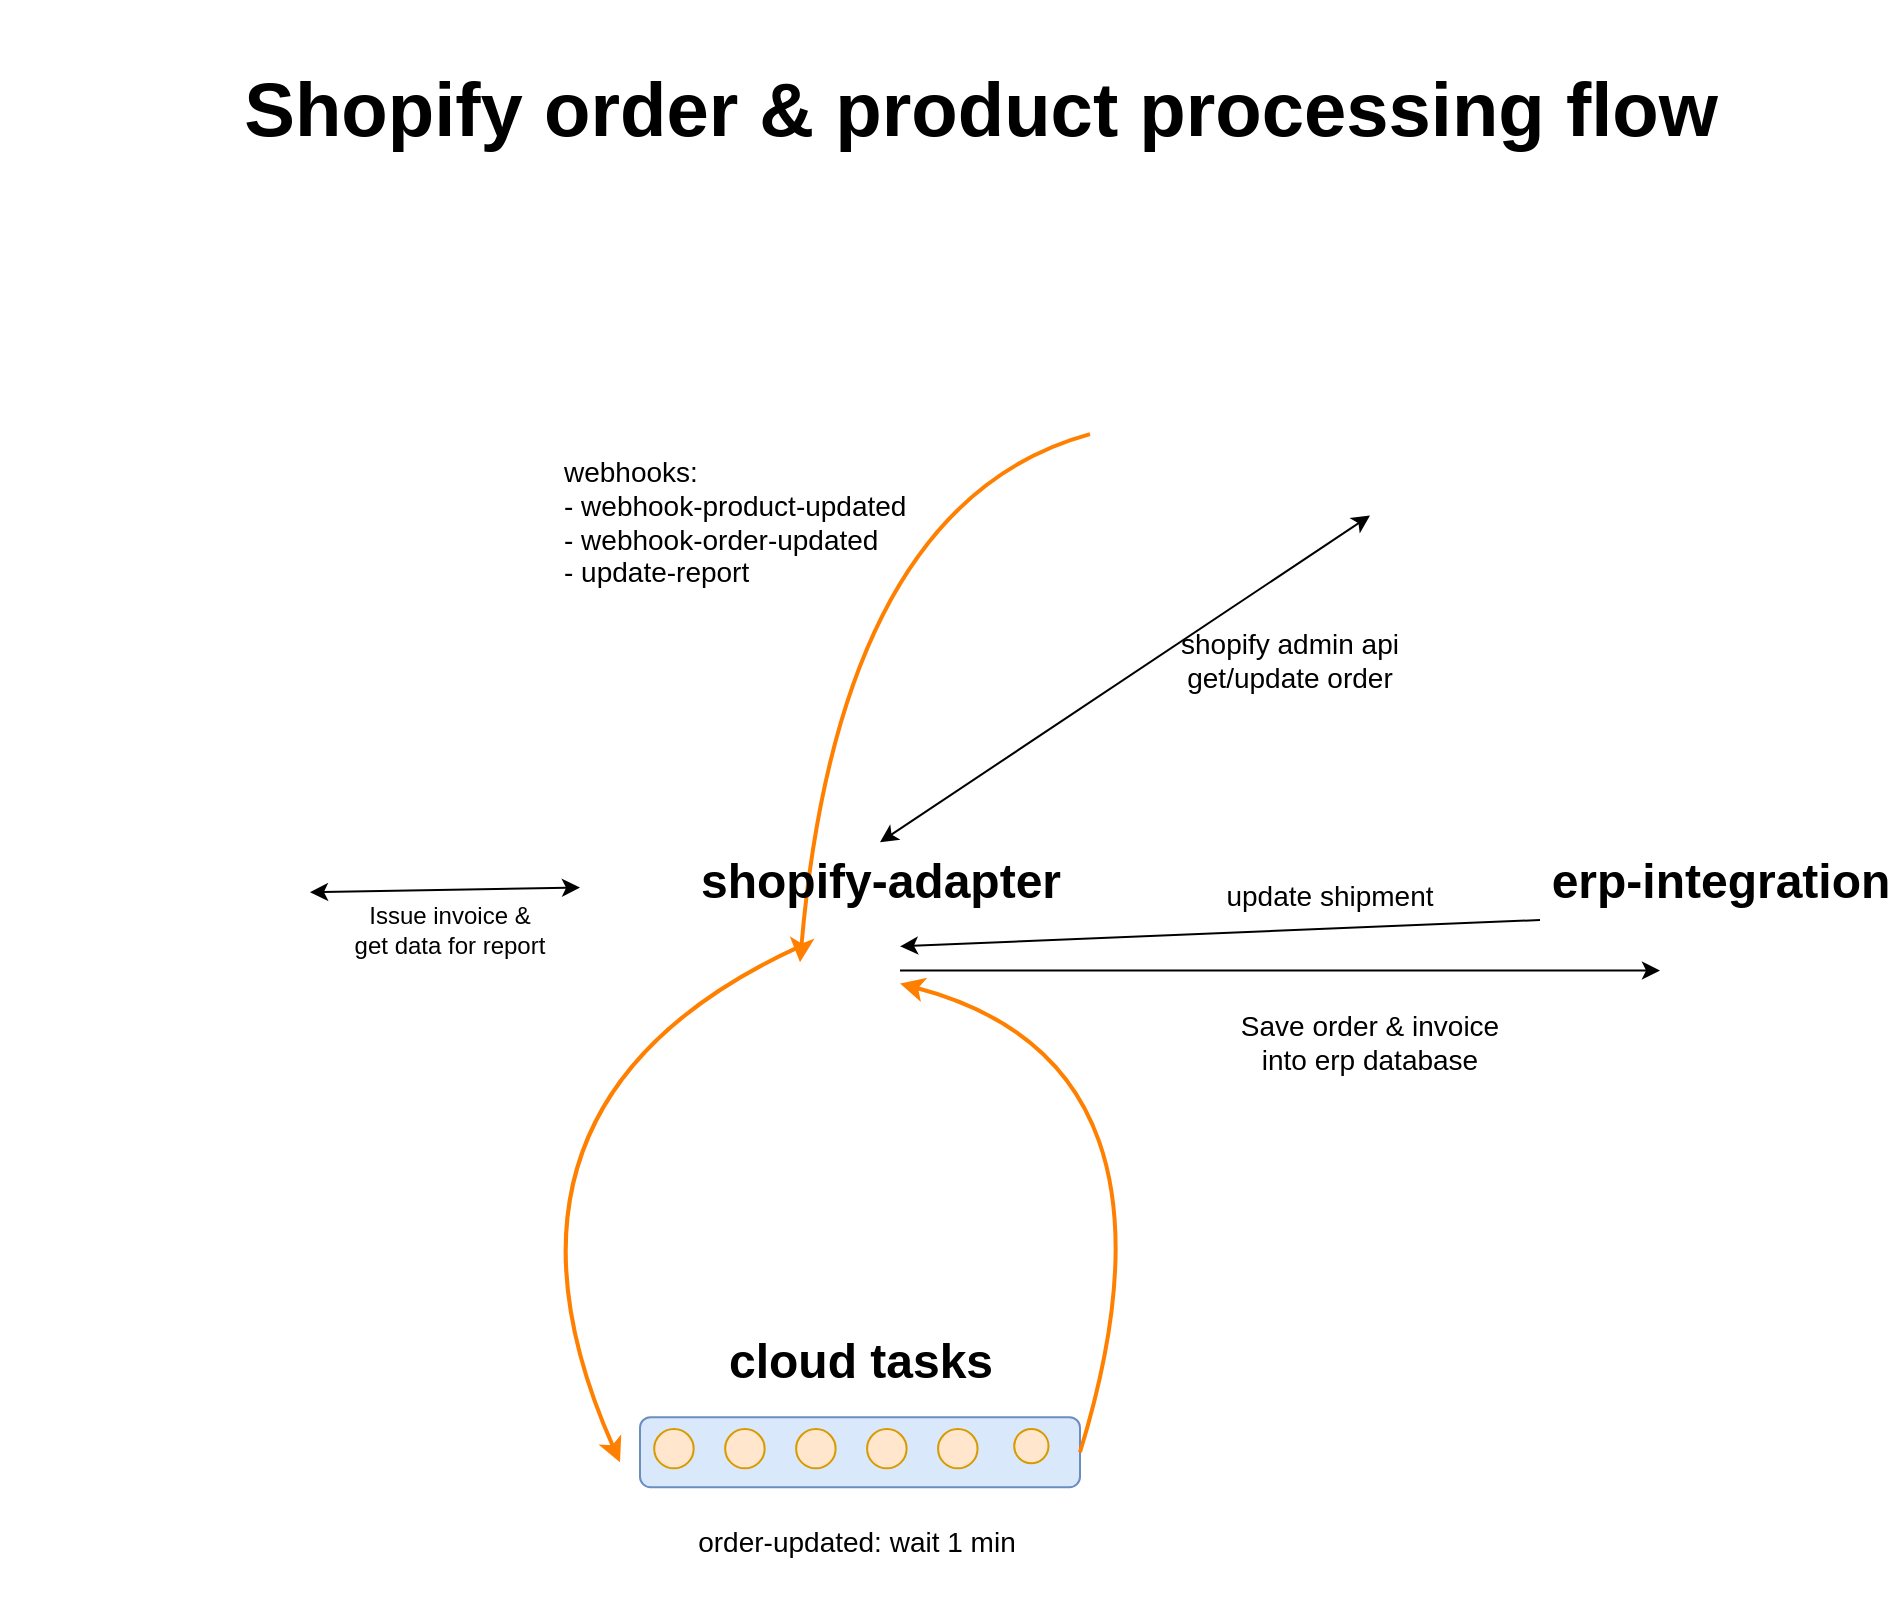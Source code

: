 <mxfile version="18.0.7" type="github">
  <diagram id="PMU9mJKEN09UNIhL2ygX" name="Page-1">
    <mxGraphModel dx="1357" dy="875" grid="1" gridSize="10" guides="1" tooltips="1" connect="1" arrows="1" fold="1" page="1" pageScale="1" pageWidth="1100" pageHeight="850" math="0" shadow="0">
      <root>
        <mxCell id="0" />
        <mxCell id="1" parent="0" />
        <mxCell id="q9qRasn8BuUO5pFOzquI-30" style="edgeStyle=none;orthogonalLoop=1;jettySize=auto;html=1;curved=1;strokeColor=#FF8000;strokeWidth=2;" edge="1" parent="1" source="q9qRasn8BuUO5pFOzquI-4">
          <mxGeometry relative="1" as="geometry">
            <mxPoint x="560" y="239.995" as="sourcePoint" />
            <mxPoint x="450" y="521.11" as="targetPoint" />
            <Array as="points">
              <mxPoint x="470" y="291.11" />
            </Array>
          </mxGeometry>
        </mxCell>
        <mxCell id="q9qRasn8BuUO5pFOzquI-4" value="" style="shape=image;verticalLabelPosition=bottom;labelBackgroundColor=default;verticalAlign=top;aspect=fixed;imageAspect=0;image=https://logos-world.net/wp-content/uploads/2020/11/Shopify-Logo.png;" vertex="1" parent="1">
          <mxGeometry x="595" y="140" width="280" height="157.77" as="geometry" />
        </mxCell>
        <mxCell id="q9qRasn8BuUO5pFOzquI-10" value="" style="group" vertex="1" connectable="0" parent="1">
          <mxGeometry x="430" y="461.11" width="210" height="88.27" as="geometry" />
        </mxCell>
        <mxCell id="q9qRasn8BuUO5pFOzquI-6" value="" style="shape=image;verticalLabelPosition=bottom;labelBackgroundColor=default;verticalAlign=top;aspect=fixed;imageAspect=0;image=https://docs.nestjs.com/assets/logo-small.svg;" vertex="1" parent="q9qRasn8BuUO5pFOzquI-10">
          <mxGeometry x="20" y="40.0" width="50" height="48.27" as="geometry" />
        </mxCell>
        <mxCell id="q9qRasn8BuUO5pFOzquI-7" value="shopify-adapter" style="text;strokeColor=none;fillColor=none;html=1;fontSize=24;fontStyle=1;verticalAlign=middle;align=center;" vertex="1" parent="q9qRasn8BuUO5pFOzquI-10">
          <mxGeometry x="-90" width="300" height="40" as="geometry" />
        </mxCell>
        <mxCell id="q9qRasn8BuUO5pFOzquI-11" value="" style="group" vertex="1" connectable="0" parent="1">
          <mxGeometry x="860" y="461.11" width="100" height="88.27" as="geometry" />
        </mxCell>
        <mxCell id="q9qRasn8BuUO5pFOzquI-8" value="" style="shape=image;verticalLabelPosition=bottom;labelBackgroundColor=default;verticalAlign=top;aspect=fixed;imageAspect=0;image=https://docs.nestjs.com/assets/logo-small.svg;" vertex="1" parent="q9qRasn8BuUO5pFOzquI-11">
          <mxGeometry x="20" y="40.0" width="50" height="48.27" as="geometry" />
        </mxCell>
        <mxCell id="q9qRasn8BuUO5pFOzquI-9" value="erp-integration" style="text;strokeColor=none;fillColor=none;html=1;fontSize=24;fontStyle=1;verticalAlign=middle;align=center;" vertex="1" parent="q9qRasn8BuUO5pFOzquI-11">
          <mxGeometry width="100" height="40" as="geometry" />
        </mxCell>
        <mxCell id="q9qRasn8BuUO5pFOzquI-27" value="" style="group" vertex="1" connectable="0" parent="1">
          <mxGeometry x="370" y="701.11" width="280" height="90" as="geometry" />
        </mxCell>
        <mxCell id="q9qRasn8BuUO5pFOzquI-23" value="" style="group" vertex="1" connectable="0" parent="q9qRasn8BuUO5pFOzquI-27">
          <mxGeometry y="47.5" width="220" height="35" as="geometry" />
        </mxCell>
        <mxCell id="q9qRasn8BuUO5pFOzquI-15" value="" style="rounded=1;whiteSpace=wrap;html=1;fillColor=#dae8fc;strokeColor=#6c8ebf;" vertex="1" parent="q9qRasn8BuUO5pFOzquI-23">
          <mxGeometry width="220" height="35" as="geometry" />
        </mxCell>
        <mxCell id="q9qRasn8BuUO5pFOzquI-22" value="" style="group" vertex="1" connectable="0" parent="q9qRasn8BuUO5pFOzquI-23">
          <mxGeometry x="7.097" y="5.833" width="205.806" height="23.333" as="geometry" />
        </mxCell>
        <mxCell id="q9qRasn8BuUO5pFOzquI-16" value="" style="ellipse;whiteSpace=wrap;html=1;aspect=fixed;fillColor=#ffe6cc;strokeColor=#d79b00;" vertex="1" parent="q9qRasn8BuUO5pFOzquI-22">
          <mxGeometry width="19.744" height="19.744" as="geometry" />
        </mxCell>
        <mxCell id="q9qRasn8BuUO5pFOzquI-17" value="" style="ellipse;whiteSpace=wrap;html=1;aspect=fixed;fillColor=#ffe6cc;strokeColor=#d79b00;" vertex="1" parent="q9qRasn8BuUO5pFOzquI-22">
          <mxGeometry x="35.484" width="19.744" height="19.744" as="geometry" />
        </mxCell>
        <mxCell id="q9qRasn8BuUO5pFOzquI-18" value="" style="ellipse;whiteSpace=wrap;html=1;aspect=fixed;fillColor=#ffe6cc;strokeColor=#d79b00;" vertex="1" parent="q9qRasn8BuUO5pFOzquI-22">
          <mxGeometry x="70.968" width="19.744" height="19.744" as="geometry" />
        </mxCell>
        <mxCell id="q9qRasn8BuUO5pFOzquI-19" value="" style="ellipse;whiteSpace=wrap;html=1;aspect=fixed;fillColor=#ffe6cc;strokeColor=#d79b00;" vertex="1" parent="q9qRasn8BuUO5pFOzquI-22">
          <mxGeometry x="106.452" width="19.744" height="19.744" as="geometry" />
        </mxCell>
        <mxCell id="q9qRasn8BuUO5pFOzquI-20" value="" style="ellipse;whiteSpace=wrap;html=1;aspect=fixed;fillColor=#ffe6cc;strokeColor=#d79b00;" vertex="1" parent="q9qRasn8BuUO5pFOzquI-22">
          <mxGeometry x="141.935" width="19.744" height="19.744" as="geometry" />
        </mxCell>
        <mxCell id="q9qRasn8BuUO5pFOzquI-21" value="" style="ellipse;whiteSpace=wrap;html=1;aspect=fixed;fillColor=#ffe6cc;strokeColor=#d79b00;" vertex="1" parent="q9qRasn8BuUO5pFOzquI-23">
          <mxGeometry x="187.097" y="5.833" width="17.16" height="17.16" as="geometry" />
        </mxCell>
        <mxCell id="q9qRasn8BuUO5pFOzquI-26" value="&lt;div&gt;cloud tasks&lt;/div&gt;" style="text;strokeColor=none;fillColor=none;html=1;fontSize=24;fontStyle=1;verticalAlign=middle;align=center;" vertex="1" parent="q9qRasn8BuUO5pFOzquI-27">
          <mxGeometry x="60" width="100" height="40" as="geometry" />
        </mxCell>
        <mxCell id="q9qRasn8BuUO5pFOzquI-12" value="" style="shape=image;verticalLabelPosition=bottom;labelBackgroundColor=default;verticalAlign=top;aspect=fixed;imageAspect=0;image=https://joncloudgeek.com/blog/managing-background-jobs-with-cloud-tasks/cloud-tasks-logo.png;" vertex="1" parent="q9qRasn8BuUO5pFOzquI-27">
          <mxGeometry x="230" y="40" width="50" height="50" as="geometry" />
        </mxCell>
        <mxCell id="q9qRasn8BuUO5pFOzquI-31" value="&lt;div style=&quot;font-size: 14px;&quot; align=&quot;left&quot;&gt;&lt;font style=&quot;font-size: 14px;&quot;&gt;webhooks:&lt;/font&gt;&lt;/div&gt;&lt;div style=&quot;font-size: 14px;&quot; align=&quot;left&quot;&gt;&lt;font style=&quot;font-size: 14px;&quot;&gt;- webhook-product-updated&lt;/font&gt;&lt;/div&gt;&lt;div style=&quot;font-size: 14px;&quot; align=&quot;left&quot;&gt;&lt;font style=&quot;font-size: 14px;&quot;&gt;- webhook-order-updated&lt;/font&gt;&lt;/div&gt;&lt;div style=&quot;font-size: 14px;&quot; align=&quot;left&quot;&gt;&lt;font style=&quot;font-size: 14px;&quot;&gt;- update-report&lt;br&gt;&lt;/font&gt;&lt;/div&gt;" style="text;html=1;strokeColor=none;fillColor=none;align=left;verticalAlign=middle;whiteSpace=wrap;rounded=0;" vertex="1" parent="1">
          <mxGeometry x="330" y="261.11" width="220" height="80" as="geometry" />
        </mxCell>
        <mxCell id="q9qRasn8BuUO5pFOzquI-34" style="edgeStyle=none;curved=1;orthogonalLoop=1;jettySize=auto;html=1;fontSize=14;exitX=0;exitY=0.25;exitDx=0;exitDy=0;strokeColor=#FF8000;strokeWidth=2;" edge="1" parent="1" source="q9qRasn8BuUO5pFOzquI-6">
          <mxGeometry relative="1" as="geometry">
            <mxPoint x="360" y="771.11" as="targetPoint" />
            <Array as="points">
              <mxPoint x="280" y="591.11" />
            </Array>
          </mxGeometry>
        </mxCell>
        <mxCell id="q9qRasn8BuUO5pFOzquI-39" value="" style="edgeStyle=none;curved=1;orthogonalLoop=1;jettySize=auto;html=1;fontSize=14;exitX=1;exitY=0.5;exitDx=0;exitDy=0;strokeColor=#FF8000;strokeWidth=2;" edge="1" parent="1" source="q9qRasn8BuUO5pFOzquI-15" target="q9qRasn8BuUO5pFOzquI-6">
          <mxGeometry relative="1" as="geometry">
            <mxPoint x="670" y="761.11" as="targetPoint" />
            <Array as="points">
              <mxPoint x="650" y="571.11" />
            </Array>
          </mxGeometry>
        </mxCell>
        <mxCell id="q9qRasn8BuUO5pFOzquI-40" style="edgeStyle=none;curved=1;orthogonalLoop=1;jettySize=auto;html=1;fontSize=14;" edge="1" parent="1" source="q9qRasn8BuUO5pFOzquI-6" target="q9qRasn8BuUO5pFOzquI-8">
          <mxGeometry relative="1" as="geometry" />
        </mxCell>
        <mxCell id="q9qRasn8BuUO5pFOzquI-41" style="edgeStyle=none;curved=1;orthogonalLoop=1;jettySize=auto;html=1;fontSize=14;startArrow=classic;startFill=1;endArrow=classic;endFill=1;entryX=0.5;entryY=1;entryDx=0;entryDy=0;exitX=0.5;exitY=0;exitDx=0;exitDy=0;" edge="1" parent="1" source="q9qRasn8BuUO5pFOzquI-7" target="q9qRasn8BuUO5pFOzquI-4">
          <mxGeometry relative="1" as="geometry">
            <mxPoint x="716.8" y="320.3" as="targetPoint" />
          </mxGeometry>
        </mxCell>
        <mxCell id="q9qRasn8BuUO5pFOzquI-42" value="&lt;div&gt;shopify admin api&lt;/div&gt;&lt;div&gt;get/update order&lt;br&gt;&lt;/div&gt;" style="text;html=1;strokeColor=none;fillColor=none;align=center;verticalAlign=middle;whiteSpace=wrap;rounded=0;fontSize=14;" vertex="1" parent="1">
          <mxGeometry x="590" y="360" width="210" height="20" as="geometry" />
        </mxCell>
        <mxCell id="q9qRasn8BuUO5pFOzquI-44" value="&lt;div&gt;order-updated: wait 1 min&lt;/div&gt;" style="text;html=1;strokeColor=none;fillColor=none;align=center;verticalAlign=middle;whiteSpace=wrap;rounded=0;fontSize=14;" vertex="1" parent="1">
          <mxGeometry x="350" y="781.11" width="257" height="60" as="geometry" />
        </mxCell>
        <mxCell id="q9qRasn8BuUO5pFOzquI-45" value="&lt;div&gt;Save order &amp;amp; invoice into erp database&lt;/div&gt;" style="text;html=1;strokeColor=none;fillColor=none;align=center;verticalAlign=middle;whiteSpace=wrap;rounded=0;fontSize=14;" vertex="1" parent="1">
          <mxGeometry x="665" y="521.11" width="140" height="80" as="geometry" />
        </mxCell>
        <mxCell id="q9qRasn8BuUO5pFOzquI-47" value="&lt;font style=&quot;font-size: 38px;&quot;&gt;Shopify order &amp;amp; product processing flow&lt;/font&gt;" style="text;strokeColor=none;fillColor=none;html=1;fontSize=24;fontStyle=1;verticalAlign=middle;align=center;" vertex="1" parent="1">
          <mxGeometry x="120" y="40" width="840" height="110" as="geometry" />
        </mxCell>
        <mxCell id="q9qRasn8BuUO5pFOzquI-53" style="edgeStyle=none;curved=1;orthogonalLoop=1;jettySize=auto;html=1;fontSize=38;startArrow=classic;startFill=1;endArrow=classic;endFill=1;strokeColor=#000000;" edge="1" parent="1" source="q9qRasn8BuUO5pFOzquI-48" target="q9qRasn8BuUO5pFOzquI-7">
          <mxGeometry relative="1" as="geometry" />
        </mxCell>
        <mxCell id="q9qRasn8BuUO5pFOzquI-48" value="" style="shape=image;verticalLabelPosition=bottom;labelBackgroundColor=default;verticalAlign=top;aspect=fixed;imageAspect=0;image=https://www.ecpay.com.tw/Content/themes/WebStyle20131201/images/service/ecpay_fb.png;" vertex="1" parent="1">
          <mxGeometry x="50" y="410" width="155" height="155" as="geometry" />
        </mxCell>
        <mxCell id="q9qRasn8BuUO5pFOzquI-55" value="&lt;div style=&quot;font-size: 12px;&quot;&gt;&lt;font style=&quot;font-size: 12px;&quot;&gt;Issue invoice &amp;amp;&lt;/font&gt;&lt;/div&gt;&lt;div style=&quot;font-size: 12px;&quot;&gt;&lt;font style=&quot;font-size: 12px;&quot;&gt;get data for report&lt;br&gt;&lt;/font&gt;&lt;/div&gt;" style="text;html=1;strokeColor=none;fillColor=none;align=center;verticalAlign=middle;whiteSpace=wrap;rounded=0;fontSize=38;" vertex="1" parent="1">
          <mxGeometry x="200" y="460.38" width="150" height="89" as="geometry" />
        </mxCell>
        <mxCell id="q9qRasn8BuUO5pFOzquI-56" style="edgeStyle=none;curved=1;orthogonalLoop=1;jettySize=auto;html=1;entryX=1;entryY=0.25;entryDx=0;entryDy=0;fontSize=12;startArrow=none;startFill=0;endArrow=classic;endFill=1;strokeColor=#000000;" edge="1" parent="1" target="q9qRasn8BuUO5pFOzquI-6">
          <mxGeometry relative="1" as="geometry">
            <mxPoint x="820" y="500" as="sourcePoint" />
          </mxGeometry>
        </mxCell>
        <mxCell id="q9qRasn8BuUO5pFOzquI-57" value="&lt;div style=&quot;font-size: 14px;&quot;&gt;update shipment&lt;/div&gt;" style="text;html=1;strokeColor=none;fillColor=none;align=center;verticalAlign=middle;whiteSpace=wrap;rounded=0;fontSize=14;" vertex="1" parent="1">
          <mxGeometry x="660" y="472.5" width="110" height="30" as="geometry" />
        </mxCell>
      </root>
    </mxGraphModel>
  </diagram>
</mxfile>
